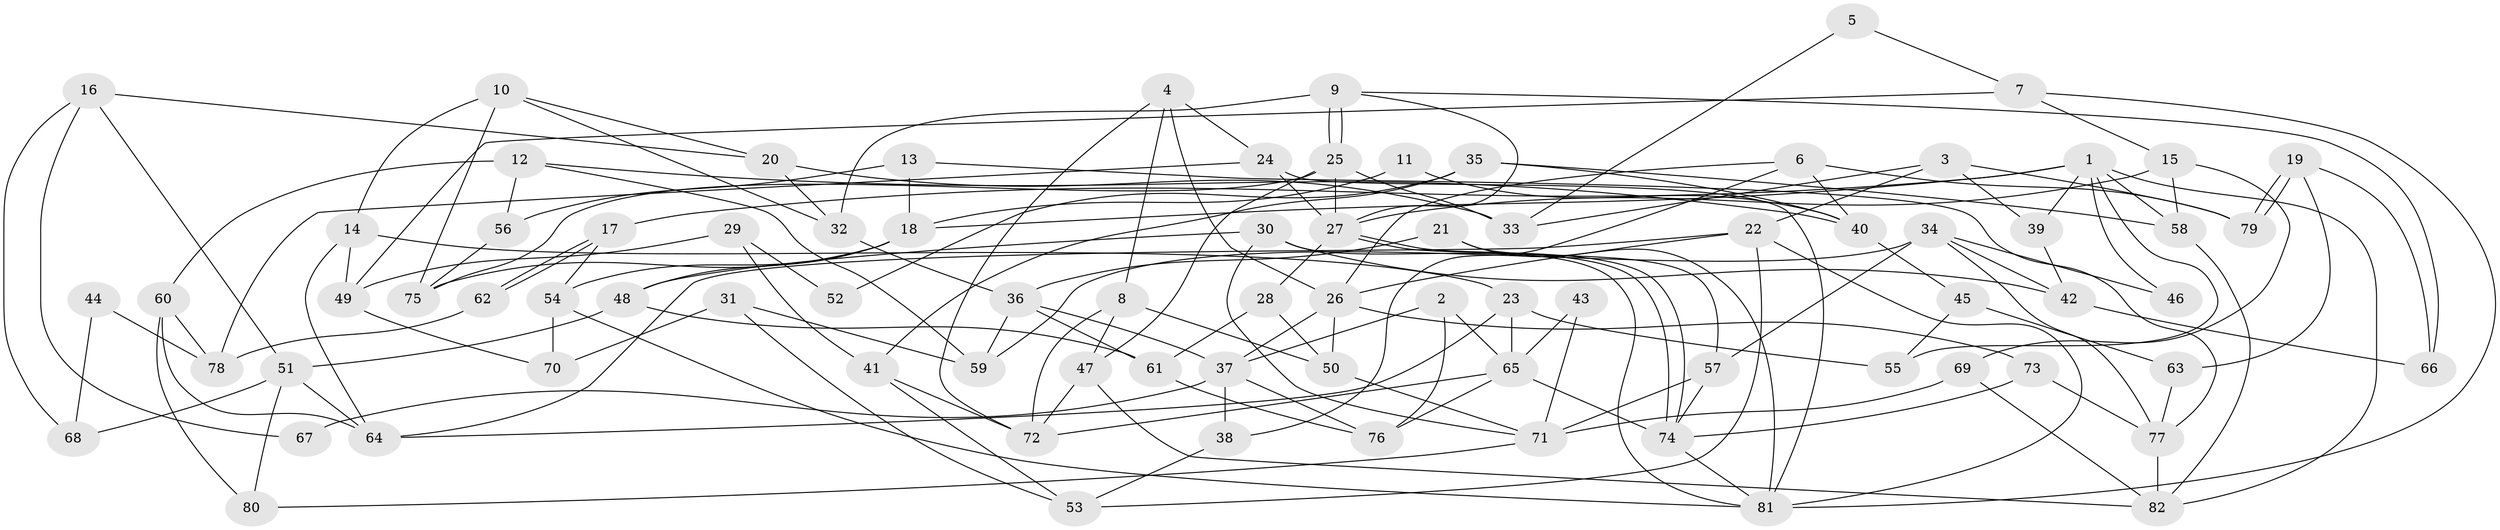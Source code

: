 // coarse degree distribution, {2: 0.04, 4: 0.3, 6: 0.16, 7: 0.06, 5: 0.28, 3: 0.14, 10: 0.02}
// Generated by graph-tools (version 1.1) at 2025/37/03/04/25 23:37:12]
// undirected, 82 vertices, 164 edges
graph export_dot {
  node [color=gray90,style=filled];
  1;
  2;
  3;
  4;
  5;
  6;
  7;
  8;
  9;
  10;
  11;
  12;
  13;
  14;
  15;
  16;
  17;
  18;
  19;
  20;
  21;
  22;
  23;
  24;
  25;
  26;
  27;
  28;
  29;
  30;
  31;
  32;
  33;
  34;
  35;
  36;
  37;
  38;
  39;
  40;
  41;
  42;
  43;
  44;
  45;
  46;
  47;
  48;
  49;
  50;
  51;
  52;
  53;
  54;
  55;
  56;
  57;
  58;
  59;
  60;
  61;
  62;
  63;
  64;
  65;
  66;
  67;
  68;
  69;
  70;
  71;
  72;
  73;
  74;
  75;
  76;
  77;
  78;
  79;
  80;
  81;
  82;
  1 -- 58;
  1 -- 82;
  1 -- 17;
  1 -- 18;
  1 -- 39;
  1 -- 46;
  1 -- 55;
  2 -- 65;
  2 -- 76;
  2 -- 37;
  3 -- 33;
  3 -- 79;
  3 -- 22;
  3 -- 39;
  4 -- 72;
  4 -- 24;
  4 -- 8;
  4 -- 26;
  5 -- 7;
  5 -- 33;
  6 -- 38;
  6 -- 26;
  6 -- 40;
  6 -- 79;
  7 -- 81;
  7 -- 49;
  7 -- 15;
  8 -- 72;
  8 -- 47;
  8 -- 50;
  9 -- 25;
  9 -- 25;
  9 -- 27;
  9 -- 32;
  9 -- 66;
  10 -- 75;
  10 -- 14;
  10 -- 20;
  10 -- 32;
  11 -- 40;
  11 -- 18;
  12 -- 59;
  12 -- 56;
  12 -- 40;
  12 -- 60;
  13 -- 77;
  13 -- 18;
  13 -- 56;
  14 -- 23;
  14 -- 64;
  14 -- 49;
  15 -- 69;
  15 -- 27;
  15 -- 58;
  16 -- 20;
  16 -- 51;
  16 -- 67;
  16 -- 68;
  17 -- 62;
  17 -- 62;
  17 -- 54;
  18 -- 54;
  18 -- 48;
  18 -- 75;
  19 -- 79;
  19 -- 79;
  19 -- 66;
  19 -- 63;
  20 -- 32;
  20 -- 33;
  21 -- 81;
  21 -- 36;
  21 -- 57;
  22 -- 26;
  22 -- 53;
  22 -- 64;
  22 -- 81;
  23 -- 55;
  23 -- 65;
  23 -- 64;
  24 -- 27;
  24 -- 81;
  24 -- 78;
  25 -- 27;
  25 -- 33;
  25 -- 47;
  25 -- 75;
  26 -- 37;
  26 -- 50;
  26 -- 73;
  27 -- 74;
  27 -- 74;
  27 -- 28;
  28 -- 50;
  28 -- 61;
  29 -- 49;
  29 -- 41;
  29 -- 52;
  30 -- 48;
  30 -- 71;
  30 -- 42;
  30 -- 81;
  31 -- 53;
  31 -- 59;
  31 -- 70;
  32 -- 36;
  34 -- 42;
  34 -- 57;
  34 -- 46;
  34 -- 59;
  34 -- 77;
  35 -- 58;
  35 -- 40;
  35 -- 41;
  35 -- 52;
  36 -- 61;
  36 -- 37;
  36 -- 59;
  37 -- 38;
  37 -- 67;
  37 -- 76;
  38 -- 53;
  39 -- 42;
  40 -- 45;
  41 -- 72;
  41 -- 53;
  42 -- 66;
  43 -- 71;
  43 -- 65;
  44 -- 78;
  44 -- 68;
  45 -- 63;
  45 -- 55;
  47 -- 72;
  47 -- 82;
  48 -- 51;
  48 -- 61;
  49 -- 70;
  50 -- 71;
  51 -- 64;
  51 -- 80;
  51 -- 68;
  54 -- 81;
  54 -- 70;
  56 -- 75;
  57 -- 74;
  57 -- 71;
  58 -- 82;
  60 -- 64;
  60 -- 78;
  60 -- 80;
  61 -- 76;
  62 -- 78;
  63 -- 77;
  65 -- 76;
  65 -- 74;
  65 -- 72;
  69 -- 82;
  69 -- 71;
  71 -- 80;
  73 -- 74;
  73 -- 77;
  74 -- 81;
  77 -- 82;
}
